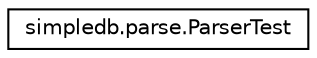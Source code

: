 digraph "Graphical Class Hierarchy"
{
  edge [fontname="Helvetica",fontsize="10",labelfontname="Helvetica",labelfontsize="10"];
  node [fontname="Helvetica",fontsize="10",shape=record];
  rankdir="LR";
  Node0 [label="simpledb.parse.ParserTest",height=0.2,width=0.4,color="black", fillcolor="white", style="filled",URL="$classsimpledb_1_1parse_1_1ParserTest.html"];
}
